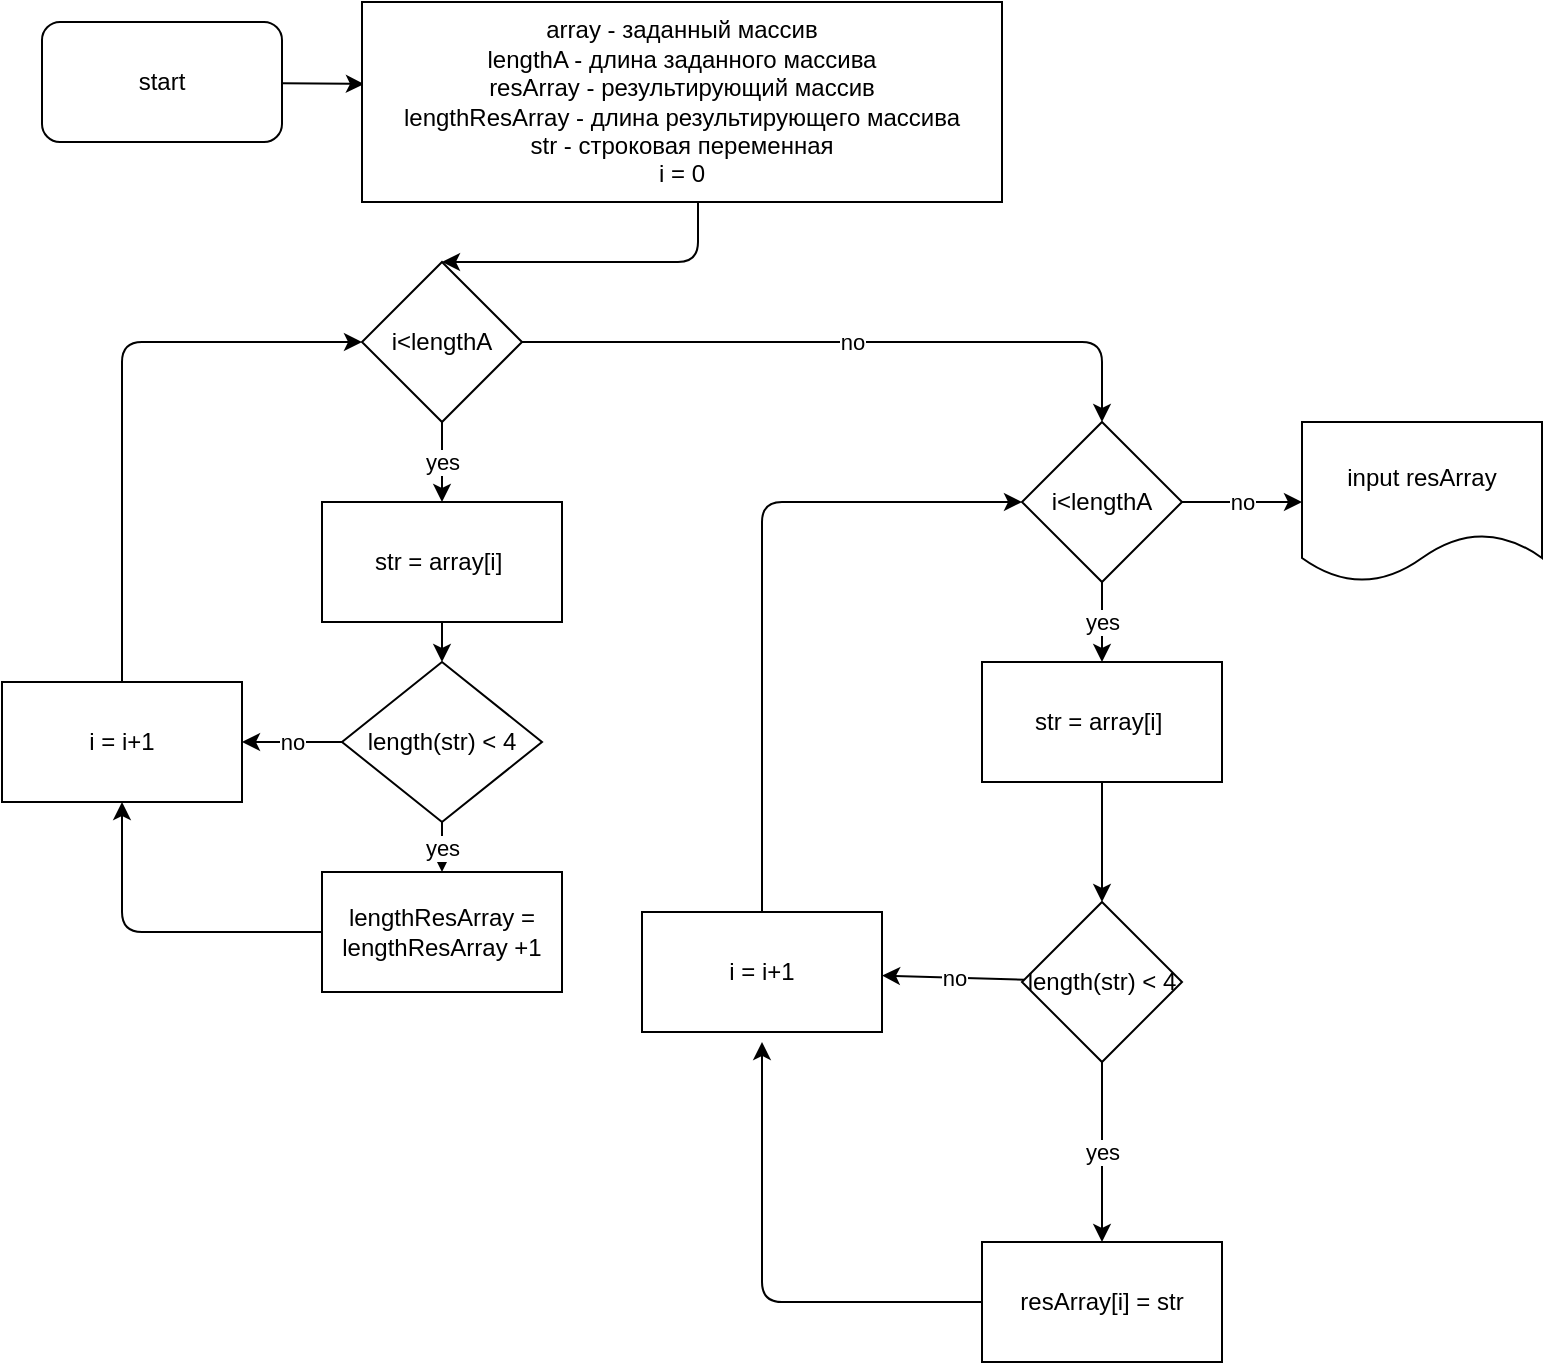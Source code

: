 <mxfile>
    <diagram id="W6hfafJ_mDzPo5nfG72G" name="Страница 1">
        <mxGraphModel dx="734" dy="359" grid="1" gridSize="10" guides="1" tooltips="1" connect="1" arrows="1" fold="1" page="1" pageScale="1" pageWidth="827" pageHeight="1169" math="0" shadow="0">
            <root>
                <mxCell id="0"/>
                <mxCell id="1" parent="0"/>
                <mxCell id="4" value="" style="edgeStyle=none;html=1;entryX=0.003;entryY=0.41;entryDx=0;entryDy=0;entryPerimeter=0;" parent="1" source="2" edge="1" target="5">
                    <mxGeometry relative="1" as="geometry">
                        <mxPoint x="350" y="160" as="targetPoint"/>
                    </mxGeometry>
                </mxCell>
                <mxCell id="2" value="start" style="rounded=1;whiteSpace=wrap;html=1;" parent="1" vertex="1">
                    <mxGeometry x="30" y="10" width="120" height="60" as="geometry"/>
                </mxCell>
                <mxCell id="35" style="edgeStyle=none;html=1;entryX=0.5;entryY=0;entryDx=0;entryDy=0;exitX=0.525;exitY=0.994;exitDx=0;exitDy=0;exitPerimeter=0;" edge="1" parent="1" source="5" target="27">
                    <mxGeometry relative="1" as="geometry">
                        <Array as="points">
                            <mxPoint x="358" y="130"/>
                        </Array>
                    </mxGeometry>
                </mxCell>
                <mxCell id="5" value="array - заданный массив&lt;br&gt;lengthA - длина заданного массива&lt;br&gt;resArray - результирующий массив&lt;br&gt;lengthResArray - длина результирующего массива&lt;br&gt;str - строковая переменная&lt;br&gt;i = 0" style="rounded=0;whiteSpace=wrap;html=1;" parent="1" vertex="1">
                    <mxGeometry x="190" width="320" height="100" as="geometry"/>
                </mxCell>
                <mxCell id="11" value="" style="edgeStyle=none;html=1;" parent="1" source="8" target="10" edge="1">
                    <mxGeometry relative="1" as="geometry"/>
                </mxCell>
                <mxCell id="8" value="str = array[i]&amp;nbsp;" style="rounded=0;whiteSpace=wrap;html=1;" parent="1" vertex="1">
                    <mxGeometry x="500" y="330" width="120" height="60" as="geometry"/>
                </mxCell>
                <mxCell id="15" value="yes" style="edgeStyle=none;html=1;" parent="1" source="9" target="8" edge="1">
                    <mxGeometry relative="1" as="geometry"/>
                </mxCell>
                <mxCell id="19" value="no" style="edgeStyle=none;html=1;" parent="1" source="9" edge="1">
                    <mxGeometry relative="1" as="geometry">
                        <mxPoint x="660" y="250" as="targetPoint"/>
                    </mxGeometry>
                </mxCell>
                <mxCell id="9" value="i&amp;lt;lengthA" style="rhombus;whiteSpace=wrap;html=1;" parent="1" vertex="1">
                    <mxGeometry x="520" y="210" width="80" height="80" as="geometry"/>
                </mxCell>
                <mxCell id="13" value="yes" style="edgeStyle=none;html=1;" parent="1" source="10" target="12" edge="1">
                    <mxGeometry relative="1" as="geometry"/>
                </mxCell>
                <mxCell id="16" value="no" style="edgeStyle=none;html=1;" parent="1" source="10" target="14" edge="1">
                    <mxGeometry relative="1" as="geometry"/>
                </mxCell>
                <mxCell id="10" value="length(str) &amp;lt; 4" style="rhombus;whiteSpace=wrap;html=1;" parent="1" vertex="1">
                    <mxGeometry x="520" y="450" width="80" height="80" as="geometry"/>
                </mxCell>
                <mxCell id="12" value="resArray[i] = str" style="whiteSpace=wrap;html=1;" parent="1" vertex="1">
                    <mxGeometry x="500" y="620" width="120" height="60" as="geometry"/>
                </mxCell>
                <mxCell id="22" style="edgeStyle=none;html=1;entryX=0;entryY=0.5;entryDx=0;entryDy=0;" parent="1" source="14" target="9" edge="1">
                    <mxGeometry relative="1" as="geometry">
                        <Array as="points">
                            <mxPoint x="390" y="250"/>
                        </Array>
                    </mxGeometry>
                </mxCell>
                <mxCell id="14" value="i = i+1" style="rounded=0;whiteSpace=wrap;html=1;" parent="1" vertex="1">
                    <mxGeometry x="330" y="455" width="120" height="60" as="geometry"/>
                </mxCell>
                <mxCell id="20" value="input resArray" style="shape=document;whiteSpace=wrap;html=1;boundedLbl=1;" parent="1" vertex="1">
                    <mxGeometry x="660" y="210" width="120" height="80" as="geometry"/>
                </mxCell>
                <mxCell id="21" value="" style="endArrow=classic;html=1;exitX=0;exitY=0.5;exitDx=0;exitDy=0;" parent="1" source="12" edge="1">
                    <mxGeometry width="50" height="50" relative="1" as="geometry">
                        <mxPoint x="560" y="550" as="sourcePoint"/>
                        <mxPoint x="390" y="520" as="targetPoint"/>
                        <Array as="points">
                            <mxPoint x="390" y="650"/>
                        </Array>
                    </mxGeometry>
                </mxCell>
                <mxCell id="24" value="" style="edgeStyle=none;html=1;" edge="1" parent="1" source="25" target="30">
                    <mxGeometry relative="1" as="geometry"/>
                </mxCell>
                <mxCell id="25" value="str = array[i]&amp;nbsp;" style="rounded=0;whiteSpace=wrap;html=1;" vertex="1" parent="1">
                    <mxGeometry x="170" y="250" width="120" height="60" as="geometry"/>
                </mxCell>
                <mxCell id="26" value="yes" style="edgeStyle=none;html=1;" edge="1" parent="1" source="27" target="25">
                    <mxGeometry relative="1" as="geometry"/>
                </mxCell>
                <mxCell id="36" value="no" style="edgeStyle=none;html=1;entryX=0.5;entryY=0;entryDx=0;entryDy=0;" edge="1" parent="1" source="27" target="9">
                    <mxGeometry relative="1" as="geometry">
                        <Array as="points">
                            <mxPoint x="560" y="170"/>
                        </Array>
                    </mxGeometry>
                </mxCell>
                <mxCell id="27" value="i&amp;lt;lengthA" style="rhombus;whiteSpace=wrap;html=1;" vertex="1" parent="1">
                    <mxGeometry x="190" y="130" width="80" height="80" as="geometry"/>
                </mxCell>
                <mxCell id="28" value="yes" style="edgeStyle=none;html=1;" edge="1" parent="1" source="30" target="31">
                    <mxGeometry relative="1" as="geometry"/>
                </mxCell>
                <mxCell id="29" value="no" style="edgeStyle=none;html=1;" edge="1" parent="1" source="30" target="33">
                    <mxGeometry relative="1" as="geometry"/>
                </mxCell>
                <mxCell id="30" value="length(str) &amp;lt; 4" style="rhombus;whiteSpace=wrap;html=1;" vertex="1" parent="1">
                    <mxGeometry x="180" y="330" width="100" height="80" as="geometry"/>
                </mxCell>
                <mxCell id="31" value="lengthResArray = lengthResArray +1" style="whiteSpace=wrap;html=1;" vertex="1" parent="1">
                    <mxGeometry x="170" y="435" width="120" height="60" as="geometry"/>
                </mxCell>
                <mxCell id="32" style="edgeStyle=none;html=1;entryX=0;entryY=0.5;entryDx=0;entryDy=0;" edge="1" parent="1" source="33" target="27">
                    <mxGeometry relative="1" as="geometry">
                        <Array as="points">
                            <mxPoint x="70" y="170"/>
                        </Array>
                    </mxGeometry>
                </mxCell>
                <mxCell id="33" value="i = i+1" style="rounded=0;whiteSpace=wrap;html=1;" vertex="1" parent="1">
                    <mxGeometry x="10" y="340" width="120" height="60" as="geometry"/>
                </mxCell>
                <mxCell id="34" value="" style="endArrow=classic;html=1;exitX=0;exitY=0.5;exitDx=0;exitDy=0;entryX=0.5;entryY=1;entryDx=0;entryDy=0;" edge="1" parent="1" source="31" target="33">
                    <mxGeometry width="50" height="50" relative="1" as="geometry">
                        <mxPoint x="220" y="470" as="sourcePoint"/>
                        <mxPoint x="50" y="440" as="targetPoint"/>
                        <Array as="points">
                            <mxPoint x="70" y="465"/>
                        </Array>
                    </mxGeometry>
                </mxCell>
            </root>
        </mxGraphModel>
    </diagram>
</mxfile>